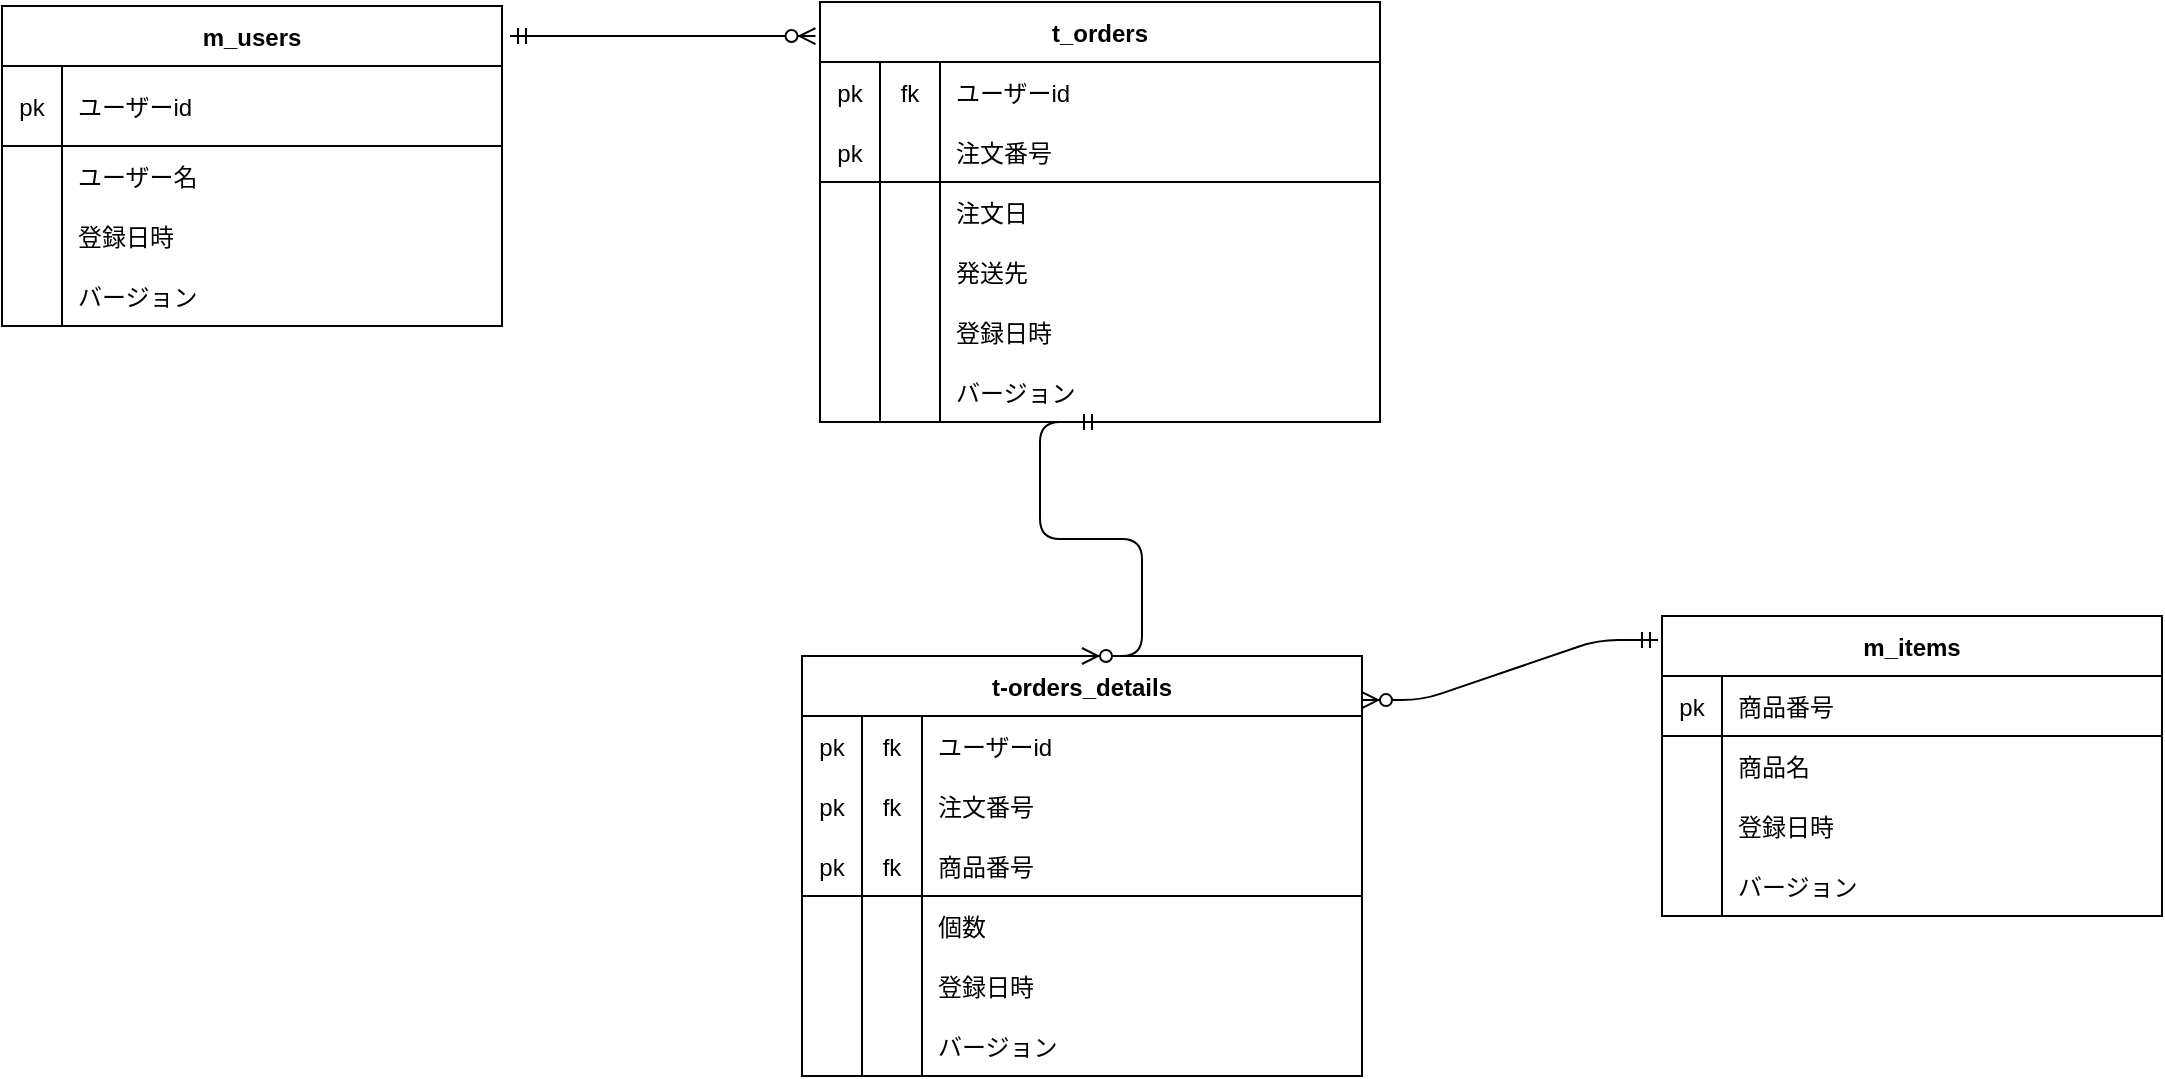 <mxfile version="14.7.7" type="device"><diagram id="R2lEEEUBdFMjLlhIrx00" name="Page-1"><mxGraphModel dx="1422" dy="1862" grid="1" gridSize="10" guides="1" tooltips="1" connect="1" arrows="1" fold="1" page="1" pageScale="1" pageWidth="850" pageHeight="1100" math="0" shadow="0" extFonts="Permanent Marker^https://fonts.googleapis.com/css?family=Permanent+Marker"><root><mxCell id="0"/><mxCell id="1" parent="0"/><mxCell id="C-vyLk0tnHw3VtMMgP7b-23" value="m_users" style="shape=table;startSize=30;container=1;collapsible=1;childLayout=tableLayout;fixedRows=1;rowLines=0;fontStyle=1;align=center;resizeLast=1;" parent="1" vertex="1"><mxGeometry x="100" y="-175" width="250" height="160" as="geometry"/></mxCell><mxCell id="C-vyLk0tnHw3VtMMgP7b-27" value="" style="shape=partialRectangle;collapsible=0;dropTarget=0;pointerEvents=0;fillColor=none;points=[[0,0.5],[1,0.5]];portConstraint=eastwest;top=0;left=0;right=0;bottom=1;verticalAlign=middle;fontStyle=0" parent="C-vyLk0tnHw3VtMMgP7b-23" vertex="1"><mxGeometry y="30" width="250" height="40" as="geometry"/></mxCell><mxCell id="C-vyLk0tnHw3VtMMgP7b-28" value="pk" style="shape=partialRectangle;overflow=hidden;connectable=0;fillColor=none;top=0;left=0;bottom=0;right=0;" parent="C-vyLk0tnHw3VtMMgP7b-27" vertex="1"><mxGeometry width="30" height="40" as="geometry"/></mxCell><mxCell id="C-vyLk0tnHw3VtMMgP7b-29" value="ユーザーid" style="shape=partialRectangle;overflow=hidden;connectable=0;fillColor=none;top=0;left=0;bottom=0;right=0;align=left;spacingLeft=6;" parent="C-vyLk0tnHw3VtMMgP7b-27" vertex="1"><mxGeometry x="30" width="220" height="40" as="geometry"/></mxCell><mxCell id="1hqnJi4CCoULvEqtJmea-19" style="shape=partialRectangle;collapsible=0;dropTarget=0;pointerEvents=0;fillColor=none;points=[[0,0.5],[1,0.5]];portConstraint=eastwest;top=0;left=0;right=0;bottom=0;" vertex="1" parent="C-vyLk0tnHw3VtMMgP7b-23"><mxGeometry y="70" width="250" height="30" as="geometry"/></mxCell><mxCell id="1hqnJi4CCoULvEqtJmea-20" style="shape=partialRectangle;overflow=hidden;connectable=0;fillColor=none;top=0;left=0;bottom=0;right=0;" vertex="1" parent="1hqnJi4CCoULvEqtJmea-19"><mxGeometry width="30" height="30" as="geometry"/></mxCell><mxCell id="1hqnJi4CCoULvEqtJmea-21" value="ユーザー名" style="shape=partialRectangle;overflow=hidden;connectable=0;fillColor=none;top=0;left=0;bottom=0;right=0;align=left;spacingLeft=6;" vertex="1" parent="1hqnJi4CCoULvEqtJmea-19"><mxGeometry x="30" width="220" height="30" as="geometry"/></mxCell><mxCell id="1hqnJi4CCoULvEqtJmea-13" style="shape=partialRectangle;collapsible=0;dropTarget=0;pointerEvents=0;fillColor=none;points=[[0,0.5],[1,0.5]];portConstraint=eastwest;top=0;left=0;right=0;bottom=0;" vertex="1" parent="C-vyLk0tnHw3VtMMgP7b-23"><mxGeometry y="100" width="250" height="30" as="geometry"/></mxCell><mxCell id="1hqnJi4CCoULvEqtJmea-14" style="shape=partialRectangle;overflow=hidden;connectable=0;fillColor=none;top=0;left=0;bottom=0;right=0;" vertex="1" parent="1hqnJi4CCoULvEqtJmea-13"><mxGeometry width="30" height="30" as="geometry"/></mxCell><mxCell id="1hqnJi4CCoULvEqtJmea-15" value="登録日時" style="shape=partialRectangle;overflow=hidden;connectable=0;fillColor=none;top=0;left=0;bottom=0;right=0;align=left;spacingLeft=6;" vertex="1" parent="1hqnJi4CCoULvEqtJmea-13"><mxGeometry x="30" width="220" height="30" as="geometry"/></mxCell><mxCell id="1hqnJi4CCoULvEqtJmea-16" style="shape=partialRectangle;collapsible=0;dropTarget=0;pointerEvents=0;fillColor=none;points=[[0,0.5],[1,0.5]];portConstraint=eastwest;top=0;left=0;right=0;bottom=0;" vertex="1" parent="C-vyLk0tnHw3VtMMgP7b-23"><mxGeometry y="130" width="250" height="30" as="geometry"/></mxCell><mxCell id="1hqnJi4CCoULvEqtJmea-17" style="shape=partialRectangle;overflow=hidden;connectable=0;fillColor=none;top=0;left=0;bottom=0;right=0;" vertex="1" parent="1hqnJi4CCoULvEqtJmea-16"><mxGeometry width="30" height="30" as="geometry"/></mxCell><mxCell id="1hqnJi4CCoULvEqtJmea-18" value="バージョン" style="shape=partialRectangle;overflow=hidden;connectable=0;fillColor=none;top=0;left=0;bottom=0;right=0;align=left;spacingLeft=6;" vertex="1" parent="1hqnJi4CCoULvEqtJmea-16"><mxGeometry x="30" width="220" height="30" as="geometry"/></mxCell><mxCell id="1hqnJi4CCoULvEqtJmea-22" value="m_items" style="shape=table;startSize=30;container=1;collapsible=1;childLayout=tableLayout;fixedRows=1;rowLines=0;fontStyle=1;align=center;resizeLast=1;" vertex="1" parent="1"><mxGeometry x="930" y="130" width="250" height="150" as="geometry"/></mxCell><mxCell id="1hqnJi4CCoULvEqtJmea-23" value="" style="shape=partialRectangle;collapsible=0;dropTarget=0;pointerEvents=0;fillColor=none;points=[[0,0.5],[1,0.5]];portConstraint=eastwest;top=0;left=0;right=0;bottom=1;" vertex="1" parent="1hqnJi4CCoULvEqtJmea-22"><mxGeometry y="30" width="250" height="30" as="geometry"/></mxCell><mxCell id="1hqnJi4CCoULvEqtJmea-24" value="pk" style="shape=partialRectangle;overflow=hidden;connectable=0;fillColor=none;top=0;left=0;bottom=0;right=0;" vertex="1" parent="1hqnJi4CCoULvEqtJmea-23"><mxGeometry width="30" height="30" as="geometry"/></mxCell><mxCell id="1hqnJi4CCoULvEqtJmea-25" value="商品番号" style="shape=partialRectangle;overflow=hidden;connectable=0;fillColor=none;top=0;left=0;bottom=0;right=0;align=left;spacingLeft=6;" vertex="1" parent="1hqnJi4CCoULvEqtJmea-23"><mxGeometry x="30" width="220" height="30" as="geometry"/></mxCell><mxCell id="1hqnJi4CCoULvEqtJmea-26" style="shape=partialRectangle;collapsible=0;dropTarget=0;pointerEvents=0;fillColor=none;points=[[0,0.5],[1,0.5]];portConstraint=eastwest;top=0;left=0;right=0;bottom=0;" vertex="1" parent="1hqnJi4CCoULvEqtJmea-22"><mxGeometry y="60" width="250" height="30" as="geometry"/></mxCell><mxCell id="1hqnJi4CCoULvEqtJmea-27" style="shape=partialRectangle;overflow=hidden;connectable=0;fillColor=none;top=0;left=0;bottom=0;right=0;" vertex="1" parent="1hqnJi4CCoULvEqtJmea-26"><mxGeometry width="30" height="30" as="geometry"/></mxCell><mxCell id="1hqnJi4CCoULvEqtJmea-28" value="商品名" style="shape=partialRectangle;overflow=hidden;connectable=0;fillColor=none;top=0;left=0;bottom=0;right=0;align=left;spacingLeft=6;" vertex="1" parent="1hqnJi4CCoULvEqtJmea-26"><mxGeometry x="30" width="220" height="30" as="geometry"/></mxCell><mxCell id="1hqnJi4CCoULvEqtJmea-29" style="shape=partialRectangle;collapsible=0;dropTarget=0;pointerEvents=0;fillColor=none;points=[[0,0.5],[1,0.5]];portConstraint=eastwest;top=0;left=0;right=0;bottom=0;" vertex="1" parent="1hqnJi4CCoULvEqtJmea-22"><mxGeometry y="90" width="250" height="30" as="geometry"/></mxCell><mxCell id="1hqnJi4CCoULvEqtJmea-30" style="shape=partialRectangle;overflow=hidden;connectable=0;fillColor=none;top=0;left=0;bottom=0;right=0;" vertex="1" parent="1hqnJi4CCoULvEqtJmea-29"><mxGeometry width="30" height="30" as="geometry"/></mxCell><mxCell id="1hqnJi4CCoULvEqtJmea-31" value="登録日時" style="shape=partialRectangle;overflow=hidden;connectable=0;fillColor=none;top=0;left=0;bottom=0;right=0;align=left;spacingLeft=6;" vertex="1" parent="1hqnJi4CCoULvEqtJmea-29"><mxGeometry x="30" width="220" height="30" as="geometry"/></mxCell><mxCell id="1hqnJi4CCoULvEqtJmea-32" style="shape=partialRectangle;collapsible=0;dropTarget=0;pointerEvents=0;fillColor=none;points=[[0,0.5],[1,0.5]];portConstraint=eastwest;top=0;left=0;right=0;bottom=0;" vertex="1" parent="1hqnJi4CCoULvEqtJmea-22"><mxGeometry y="120" width="250" height="30" as="geometry"/></mxCell><mxCell id="1hqnJi4CCoULvEqtJmea-33" style="shape=partialRectangle;overflow=hidden;connectable=0;fillColor=none;top=0;left=0;bottom=0;right=0;" vertex="1" parent="1hqnJi4CCoULvEqtJmea-32"><mxGeometry width="30" height="30" as="geometry"/></mxCell><mxCell id="1hqnJi4CCoULvEqtJmea-34" value="バージョン" style="shape=partialRectangle;overflow=hidden;connectable=0;fillColor=none;top=0;left=0;bottom=0;right=0;align=left;spacingLeft=6;" vertex="1" parent="1hqnJi4CCoULvEqtJmea-32"><mxGeometry x="30" width="220" height="30" as="geometry"/></mxCell><mxCell id="1hqnJi4CCoULvEqtJmea-35" value="t_orders" style="shape=table;startSize=30;container=1;collapsible=1;childLayout=tableLayout;fixedRows=1;rowLines=0;fontStyle=1;align=center;resizeLast=1;" vertex="1" parent="1"><mxGeometry x="509" y="-177" width="280" height="210" as="geometry"/></mxCell><mxCell id="1hqnJi4CCoULvEqtJmea-36" value="" style="shape=partialRectangle;collapsible=0;dropTarget=0;pointerEvents=0;fillColor=none;points=[[0,0.5],[1,0.5]];portConstraint=eastwest;top=0;left=0;right=0;bottom=0;flipH=1;labelBorderColor=none;" vertex="1" parent="1hqnJi4CCoULvEqtJmea-35"><mxGeometry y="30" width="280" height="30" as="geometry"/></mxCell><mxCell id="1hqnJi4CCoULvEqtJmea-102" value="pk" style="shape=partialRectangle;overflow=hidden;connectable=0;fillColor=none;top=0;left=0;bottom=0;right=0;" vertex="1" parent="1hqnJi4CCoULvEqtJmea-36"><mxGeometry width="30" height="30" as="geometry"/></mxCell><mxCell id="1hqnJi4CCoULvEqtJmea-37" value="fk" style="shape=partialRectangle;overflow=hidden;connectable=0;fillColor=none;top=0;left=0;bottom=0;right=0;" vertex="1" parent="1hqnJi4CCoULvEqtJmea-36"><mxGeometry x="30" width="30" height="30" as="geometry"/></mxCell><mxCell id="1hqnJi4CCoULvEqtJmea-38" value="ユーザーid" style="shape=partialRectangle;overflow=hidden;connectable=0;fillColor=none;top=0;left=0;bottom=0;right=0;align=left;spacingLeft=6;" vertex="1" parent="1hqnJi4CCoULvEqtJmea-36"><mxGeometry x="60" width="220" height="30" as="geometry"/></mxCell><mxCell id="1hqnJi4CCoULvEqtJmea-39" style="shape=partialRectangle;collapsible=0;dropTarget=0;pointerEvents=0;fillColor=none;points=[[0,0.5],[1,0.5]];portConstraint=eastwest;top=0;left=0;right=0;bottom=1;" vertex="1" parent="1hqnJi4CCoULvEqtJmea-35"><mxGeometry y="60" width="280" height="30" as="geometry"/></mxCell><mxCell id="1hqnJi4CCoULvEqtJmea-103" value="pk" style="shape=partialRectangle;overflow=hidden;connectable=0;fillColor=none;top=0;left=0;bottom=0;right=0;" vertex="1" parent="1hqnJi4CCoULvEqtJmea-39"><mxGeometry width="30" height="30" as="geometry"/></mxCell><mxCell id="1hqnJi4CCoULvEqtJmea-40" value="" style="shape=partialRectangle;overflow=hidden;connectable=0;fillColor=none;top=0;left=0;bottom=0;right=0;" vertex="1" parent="1hqnJi4CCoULvEqtJmea-39"><mxGeometry x="30" width="30" height="30" as="geometry"/></mxCell><mxCell id="1hqnJi4CCoULvEqtJmea-41" value="注文番号" style="shape=partialRectangle;overflow=hidden;connectable=0;fillColor=none;top=0;left=0;bottom=0;right=0;align=left;spacingLeft=6;" vertex="1" parent="1hqnJi4CCoULvEqtJmea-39"><mxGeometry x="60" width="220" height="30" as="geometry"/></mxCell><mxCell id="1hqnJi4CCoULvEqtJmea-42" style="shape=partialRectangle;collapsible=0;dropTarget=0;pointerEvents=0;fillColor=none;points=[[0,0.5],[1,0.5]];portConstraint=eastwest;top=0;left=0;right=0;bottom=0;" vertex="1" parent="1hqnJi4CCoULvEqtJmea-35"><mxGeometry y="90" width="280" height="30" as="geometry"/></mxCell><mxCell id="1hqnJi4CCoULvEqtJmea-104" style="shape=partialRectangle;overflow=hidden;connectable=0;fillColor=none;top=0;left=0;bottom=0;right=0;" vertex="1" parent="1hqnJi4CCoULvEqtJmea-42"><mxGeometry width="30" height="30" as="geometry"/></mxCell><mxCell id="1hqnJi4CCoULvEqtJmea-43" style="shape=partialRectangle;overflow=hidden;connectable=0;fillColor=none;top=0;left=0;bottom=0;right=0;" vertex="1" parent="1hqnJi4CCoULvEqtJmea-42"><mxGeometry x="30" width="30" height="30" as="geometry"/></mxCell><mxCell id="1hqnJi4CCoULvEqtJmea-44" value="注文日" style="shape=partialRectangle;overflow=hidden;connectable=0;fillColor=none;top=0;left=0;bottom=0;right=0;align=left;spacingLeft=6;" vertex="1" parent="1hqnJi4CCoULvEqtJmea-42"><mxGeometry x="60" width="220" height="30" as="geometry"/></mxCell><mxCell id="1hqnJi4CCoULvEqtJmea-45" style="shape=partialRectangle;collapsible=0;dropTarget=0;pointerEvents=0;fillColor=none;points=[[0,0.5],[1,0.5]];portConstraint=eastwest;top=0;left=0;right=0;bottom=0;" vertex="1" parent="1hqnJi4CCoULvEqtJmea-35"><mxGeometry y="120" width="280" height="30" as="geometry"/></mxCell><mxCell id="1hqnJi4CCoULvEqtJmea-105" style="shape=partialRectangle;overflow=hidden;connectable=0;fillColor=none;top=0;left=0;bottom=0;right=0;" vertex="1" parent="1hqnJi4CCoULvEqtJmea-45"><mxGeometry width="30" height="30" as="geometry"/></mxCell><mxCell id="1hqnJi4CCoULvEqtJmea-46" style="shape=partialRectangle;overflow=hidden;connectable=0;fillColor=none;top=0;left=0;bottom=0;right=0;" vertex="1" parent="1hqnJi4CCoULvEqtJmea-45"><mxGeometry x="30" width="30" height="30" as="geometry"/></mxCell><mxCell id="1hqnJi4CCoULvEqtJmea-47" value="発送先" style="shape=partialRectangle;overflow=hidden;connectable=0;fillColor=none;top=0;left=0;bottom=0;right=0;align=left;spacingLeft=6;" vertex="1" parent="1hqnJi4CCoULvEqtJmea-45"><mxGeometry x="60" width="220" height="30" as="geometry"/></mxCell><mxCell id="1hqnJi4CCoULvEqtJmea-61" style="shape=partialRectangle;collapsible=0;dropTarget=0;pointerEvents=0;fillColor=none;points=[[0,0.5],[1,0.5]];portConstraint=eastwest;top=0;left=0;right=0;bottom=0;" vertex="1" parent="1hqnJi4CCoULvEqtJmea-35"><mxGeometry y="150" width="280" height="30" as="geometry"/></mxCell><mxCell id="1hqnJi4CCoULvEqtJmea-106" style="shape=partialRectangle;overflow=hidden;connectable=0;fillColor=none;top=0;left=0;bottom=0;right=0;" vertex="1" parent="1hqnJi4CCoULvEqtJmea-61"><mxGeometry width="30" height="30" as="geometry"/></mxCell><mxCell id="1hqnJi4CCoULvEqtJmea-62" style="shape=partialRectangle;overflow=hidden;connectable=0;fillColor=none;top=0;left=0;bottom=0;right=0;" vertex="1" parent="1hqnJi4CCoULvEqtJmea-61"><mxGeometry x="30" width="30" height="30" as="geometry"/></mxCell><mxCell id="1hqnJi4CCoULvEqtJmea-63" value="登録日時" style="shape=partialRectangle;overflow=hidden;connectable=0;fillColor=none;top=0;left=0;bottom=0;right=0;align=left;spacingLeft=6;" vertex="1" parent="1hqnJi4CCoULvEqtJmea-61"><mxGeometry x="60" width="220" height="30" as="geometry"/></mxCell><mxCell id="1hqnJi4CCoULvEqtJmea-64" style="shape=partialRectangle;collapsible=0;dropTarget=0;pointerEvents=0;fillColor=none;points=[[0,0.5],[1,0.5]];portConstraint=eastwest;top=0;left=0;right=0;bottom=0;" vertex="1" parent="1hqnJi4CCoULvEqtJmea-35"><mxGeometry y="180" width="280" height="30" as="geometry"/></mxCell><mxCell id="1hqnJi4CCoULvEqtJmea-107" style="shape=partialRectangle;overflow=hidden;connectable=0;fillColor=none;top=0;left=0;bottom=0;right=0;" vertex="1" parent="1hqnJi4CCoULvEqtJmea-64"><mxGeometry width="30" height="30" as="geometry"/></mxCell><mxCell id="1hqnJi4CCoULvEqtJmea-65" value="" style="shape=partialRectangle;overflow=hidden;connectable=0;fillColor=none;top=0;left=0;bottom=0;right=0;" vertex="1" parent="1hqnJi4CCoULvEqtJmea-64"><mxGeometry x="30" width="30" height="30" as="geometry"/></mxCell><mxCell id="1hqnJi4CCoULvEqtJmea-66" value="バージョン" style="shape=partialRectangle;overflow=hidden;connectable=0;fillColor=none;top=0;left=0;bottom=0;right=0;align=left;spacingLeft=6;" vertex="1" parent="1hqnJi4CCoULvEqtJmea-64"><mxGeometry x="60" width="220" height="30" as="geometry"/></mxCell><mxCell id="1hqnJi4CCoULvEqtJmea-48" value="t-orders_details" style="shape=table;startSize=30;container=1;collapsible=1;childLayout=tableLayout;fixedRows=1;rowLines=0;fontStyle=1;align=center;resizeLast=1;" vertex="1" parent="1"><mxGeometry x="500" y="150" width="280" height="210" as="geometry"/></mxCell><mxCell id="1hqnJi4CCoULvEqtJmea-49" value="" style="shape=partialRectangle;collapsible=0;dropTarget=0;pointerEvents=0;fillColor=none;points=[[0,0.5],[1,0.5]];portConstraint=eastwest;top=0;left=0;right=0;bottom=0;" vertex="1" parent="1hqnJi4CCoULvEqtJmea-48"><mxGeometry y="30" width="280" height="30" as="geometry"/></mxCell><mxCell id="1hqnJi4CCoULvEqtJmea-120" value="pk" style="shape=partialRectangle;overflow=hidden;connectable=0;fillColor=none;top=0;left=0;bottom=0;right=0;" vertex="1" parent="1hqnJi4CCoULvEqtJmea-49"><mxGeometry width="30" height="30" as="geometry"/></mxCell><mxCell id="1hqnJi4CCoULvEqtJmea-50" value="fk" style="shape=partialRectangle;overflow=hidden;connectable=0;fillColor=none;top=0;left=0;bottom=0;right=0;" vertex="1" parent="1hqnJi4CCoULvEqtJmea-49"><mxGeometry x="30" width="30" height="30" as="geometry"/></mxCell><mxCell id="1hqnJi4CCoULvEqtJmea-51" value="ユーザーid" style="shape=partialRectangle;overflow=hidden;connectable=0;fillColor=none;top=0;left=0;bottom=0;right=0;align=left;spacingLeft=6;" vertex="1" parent="1hqnJi4CCoULvEqtJmea-49"><mxGeometry x="60" width="220" height="30" as="geometry"/></mxCell><mxCell id="1hqnJi4CCoULvEqtJmea-52" style="shape=partialRectangle;collapsible=0;dropTarget=0;pointerEvents=0;fillColor=none;points=[[0,0.5],[1,0.5]];portConstraint=eastwest;top=0;left=0;right=0;bottom=0;" vertex="1" parent="1hqnJi4CCoULvEqtJmea-48"><mxGeometry y="60" width="280" height="30" as="geometry"/></mxCell><mxCell id="1hqnJi4CCoULvEqtJmea-121" value="pk" style="shape=partialRectangle;overflow=hidden;connectable=0;fillColor=none;top=0;left=0;bottom=0;right=0;" vertex="1" parent="1hqnJi4CCoULvEqtJmea-52"><mxGeometry width="30" height="30" as="geometry"/></mxCell><mxCell id="1hqnJi4CCoULvEqtJmea-53" value="fk" style="shape=partialRectangle;overflow=hidden;connectable=0;fillColor=none;top=0;left=0;bottom=0;right=0;" vertex="1" parent="1hqnJi4CCoULvEqtJmea-52"><mxGeometry x="30" width="30" height="30" as="geometry"/></mxCell><mxCell id="1hqnJi4CCoULvEqtJmea-54" value="注文番号" style="shape=partialRectangle;overflow=hidden;connectable=0;fillColor=none;top=0;left=0;bottom=0;right=0;align=left;spacingLeft=6;" vertex="1" parent="1hqnJi4CCoULvEqtJmea-52"><mxGeometry x="60" width="220" height="30" as="geometry"/></mxCell><mxCell id="1hqnJi4CCoULvEqtJmea-55" style="shape=partialRectangle;collapsible=0;dropTarget=0;pointerEvents=0;fillColor=none;points=[[0,0.5],[1,0.5]];portConstraint=eastwest;top=0;left=0;right=0;bottom=1;" vertex="1" parent="1hqnJi4CCoULvEqtJmea-48"><mxGeometry y="90" width="280" height="30" as="geometry"/></mxCell><mxCell id="1hqnJi4CCoULvEqtJmea-122" value="pk" style="shape=partialRectangle;overflow=hidden;connectable=0;fillColor=none;top=0;left=0;bottom=0;right=0;" vertex="1" parent="1hqnJi4CCoULvEqtJmea-55"><mxGeometry width="30" height="30" as="geometry"/></mxCell><mxCell id="1hqnJi4CCoULvEqtJmea-56" value="fk" style="shape=partialRectangle;overflow=hidden;connectable=0;fillColor=none;top=0;left=0;bottom=0;right=0;" vertex="1" parent="1hqnJi4CCoULvEqtJmea-55"><mxGeometry x="30" width="30" height="30" as="geometry"/></mxCell><mxCell id="1hqnJi4CCoULvEqtJmea-57" value="商品番号" style="shape=partialRectangle;overflow=hidden;connectable=0;fillColor=none;top=0;left=0;bottom=0;right=0;align=left;spacingLeft=6;" vertex="1" parent="1hqnJi4CCoULvEqtJmea-55"><mxGeometry x="60" width="220" height="30" as="geometry"/></mxCell><mxCell id="1hqnJi4CCoULvEqtJmea-58" style="shape=partialRectangle;collapsible=0;dropTarget=0;pointerEvents=0;fillColor=none;points=[[0,0.5],[1,0.5]];portConstraint=eastwest;top=0;left=0;right=0;bottom=0;" vertex="1" parent="1hqnJi4CCoULvEqtJmea-48"><mxGeometry y="120" width="280" height="30" as="geometry"/></mxCell><mxCell id="1hqnJi4CCoULvEqtJmea-123" style="shape=partialRectangle;overflow=hidden;connectable=0;fillColor=none;top=0;left=0;bottom=0;right=0;" vertex="1" parent="1hqnJi4CCoULvEqtJmea-58"><mxGeometry width="30" height="30" as="geometry"/></mxCell><mxCell id="1hqnJi4CCoULvEqtJmea-59" style="shape=partialRectangle;overflow=hidden;connectable=0;fillColor=none;top=0;left=0;bottom=0;right=0;" vertex="1" parent="1hqnJi4CCoULvEqtJmea-58"><mxGeometry x="30" width="30" height="30" as="geometry"/></mxCell><mxCell id="1hqnJi4CCoULvEqtJmea-60" value="個数" style="shape=partialRectangle;overflow=hidden;connectable=0;fillColor=none;top=0;left=0;bottom=0;right=0;align=left;spacingLeft=6;" vertex="1" parent="1hqnJi4CCoULvEqtJmea-58"><mxGeometry x="60" width="220" height="30" as="geometry"/></mxCell><mxCell id="1hqnJi4CCoULvEqtJmea-67" style="shape=partialRectangle;collapsible=0;dropTarget=0;pointerEvents=0;fillColor=none;points=[[0,0.5],[1,0.5]];portConstraint=eastwest;top=0;left=0;right=0;bottom=0;" vertex="1" parent="1hqnJi4CCoULvEqtJmea-48"><mxGeometry y="150" width="280" height="30" as="geometry"/></mxCell><mxCell id="1hqnJi4CCoULvEqtJmea-124" style="shape=partialRectangle;overflow=hidden;connectable=0;fillColor=none;top=0;left=0;bottom=0;right=0;" vertex="1" parent="1hqnJi4CCoULvEqtJmea-67"><mxGeometry width="30" height="30" as="geometry"/></mxCell><mxCell id="1hqnJi4CCoULvEqtJmea-68" style="shape=partialRectangle;overflow=hidden;connectable=0;fillColor=none;top=0;left=0;bottom=0;right=0;" vertex="1" parent="1hqnJi4CCoULvEqtJmea-67"><mxGeometry x="30" width="30" height="30" as="geometry"/></mxCell><mxCell id="1hqnJi4CCoULvEqtJmea-69" value="登録日時" style="shape=partialRectangle;overflow=hidden;connectable=0;fillColor=none;top=0;left=0;bottom=0;right=0;align=left;spacingLeft=6;" vertex="1" parent="1hqnJi4CCoULvEqtJmea-67"><mxGeometry x="60" width="220" height="30" as="geometry"/></mxCell><mxCell id="1hqnJi4CCoULvEqtJmea-70" style="shape=partialRectangle;collapsible=0;dropTarget=0;pointerEvents=0;fillColor=none;points=[[0,0.5],[1,0.5]];portConstraint=eastwest;top=0;left=0;right=0;bottom=0;" vertex="1" parent="1hqnJi4CCoULvEqtJmea-48"><mxGeometry y="180" width="280" height="30" as="geometry"/></mxCell><mxCell id="1hqnJi4CCoULvEqtJmea-125" style="shape=partialRectangle;overflow=hidden;connectable=0;fillColor=none;top=0;left=0;bottom=0;right=0;" vertex="1" parent="1hqnJi4CCoULvEqtJmea-70"><mxGeometry width="30" height="30" as="geometry"/></mxCell><mxCell id="1hqnJi4CCoULvEqtJmea-71" style="shape=partialRectangle;overflow=hidden;connectable=0;fillColor=none;top=0;left=0;bottom=0;right=0;" vertex="1" parent="1hqnJi4CCoULvEqtJmea-70"><mxGeometry x="30" width="30" height="30" as="geometry"/></mxCell><mxCell id="1hqnJi4CCoULvEqtJmea-72" value="バージョン" style="shape=partialRectangle;overflow=hidden;connectable=0;fillColor=none;top=0;left=0;bottom=0;right=0;align=left;spacingLeft=6;" vertex="1" parent="1hqnJi4CCoULvEqtJmea-70"><mxGeometry x="60" width="220" height="30" as="geometry"/></mxCell><mxCell id="1hqnJi4CCoULvEqtJmea-94" value="" style="edgeStyle=entityRelationEdgeStyle;fontSize=12;html=1;endArrow=ERzeroToMany;startArrow=ERmandOne;entryX=-0.008;entryY=0.081;entryDx=0;entryDy=0;entryPerimeter=0;exitX=1.016;exitY=0.094;exitDx=0;exitDy=0;exitPerimeter=0;" edge="1" parent="1" source="C-vyLk0tnHw3VtMMgP7b-23" target="1hqnJi4CCoULvEqtJmea-35"><mxGeometry width="100" height="100" relative="1" as="geometry"><mxPoint x="345" y="80" as="sourcePoint"/><mxPoint x="160" y="185" as="targetPoint"/></mxGeometry></mxCell><mxCell id="1hqnJi4CCoULvEqtJmea-95" value="" style="edgeStyle=entityRelationEdgeStyle;fontSize=12;html=1;endArrow=ERzeroToMany;startArrow=ERmandOne;exitX=-0.008;exitY=0.08;exitDx=0;exitDy=0;entryX=1;entryY=0.105;entryDx=0;entryDy=0;exitPerimeter=0;entryPerimeter=0;" edge="1" parent="1" source="1hqnJi4CCoULvEqtJmea-22" target="1hqnJi4CCoULvEqtJmea-48"><mxGeometry width="100" height="100" relative="1" as="geometry"><mxPoint x="400" y="-110" as="sourcePoint"/><mxPoint x="470" y="195" as="targetPoint"/></mxGeometry></mxCell><mxCell id="1hqnJi4CCoULvEqtJmea-98" value="" style="edgeStyle=entityRelationEdgeStyle;fontSize=12;html=1;endArrow=ERzeroToMany;startArrow=ERmandOne;entryX=0.5;entryY=0;entryDx=0;entryDy=0;exitX=0.5;exitY=1;exitDx=0;exitDy=0;" edge="1" parent="1" source="1hqnJi4CCoULvEqtJmea-35" target="1hqnJi4CCoULvEqtJmea-48"><mxGeometry width="100" height="100" relative="1" as="geometry"><mxPoint x="860" y="-360" as="sourcePoint"/><mxPoint x="1014" y="-283.03" as="targetPoint"/></mxGeometry></mxCell></root></mxGraphModel></diagram></mxfile>